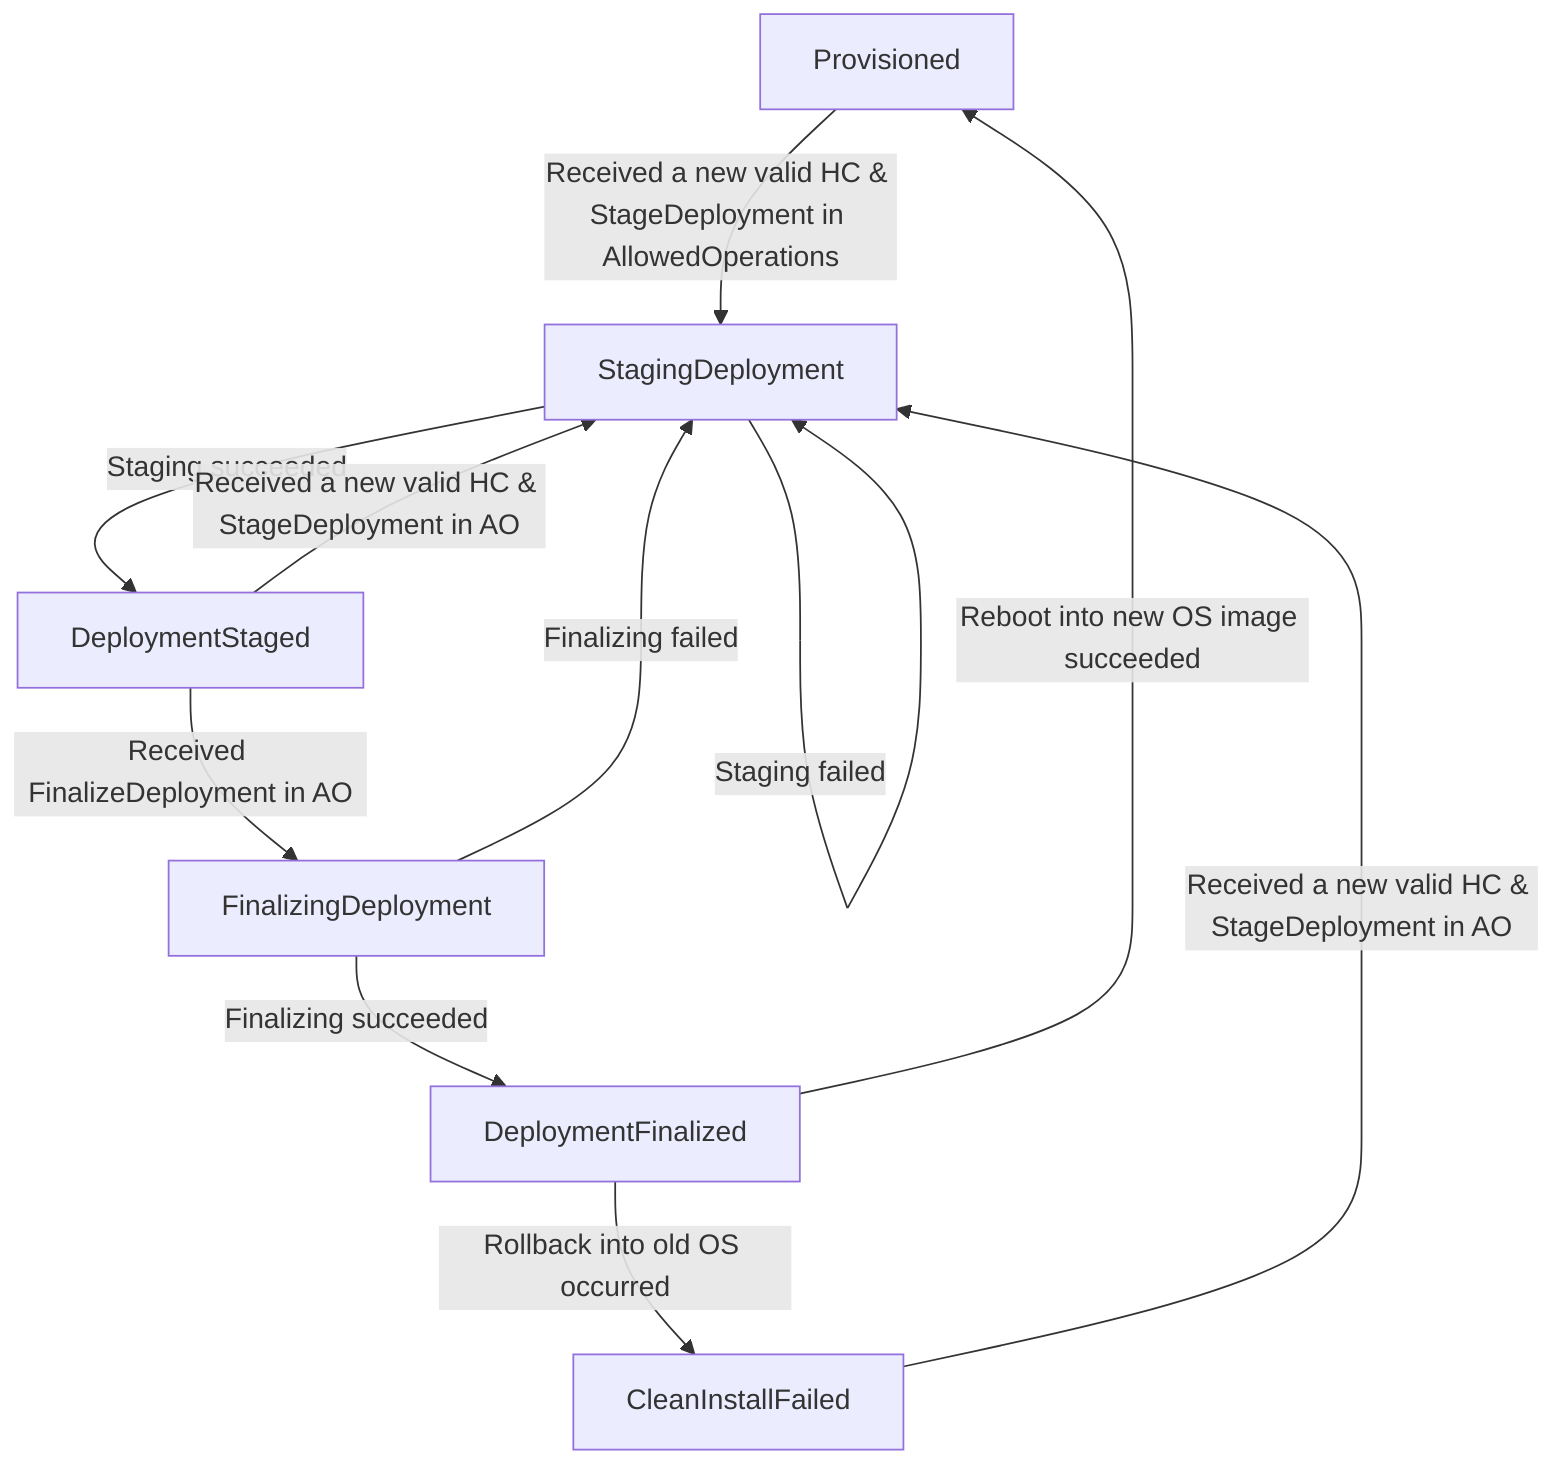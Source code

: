 graph TD
A[Provisioned] --> |Received a new valid HC & StageDeployment in AllowedOperations|B[StagingDeployment]
B --> |Staging succeeded|C[DeploymentStaged]
B --> |Staging failed|B
C --> |Received FinalizeDeployment in AO|E[FinalizingDeployment]
C --> |Received a new valid HC & StageDeployment in AO|B
E --> |Finalizing succeeded|F[DeploymentFinalized]
E --> |Finalizing failed|B
F --> |Reboot into new OS image succeeded|A
F --> |Rollback into old OS occurred|D[CleanInstallFailed]
D --> |Received a new valid HC & StageDeployment in AO|B